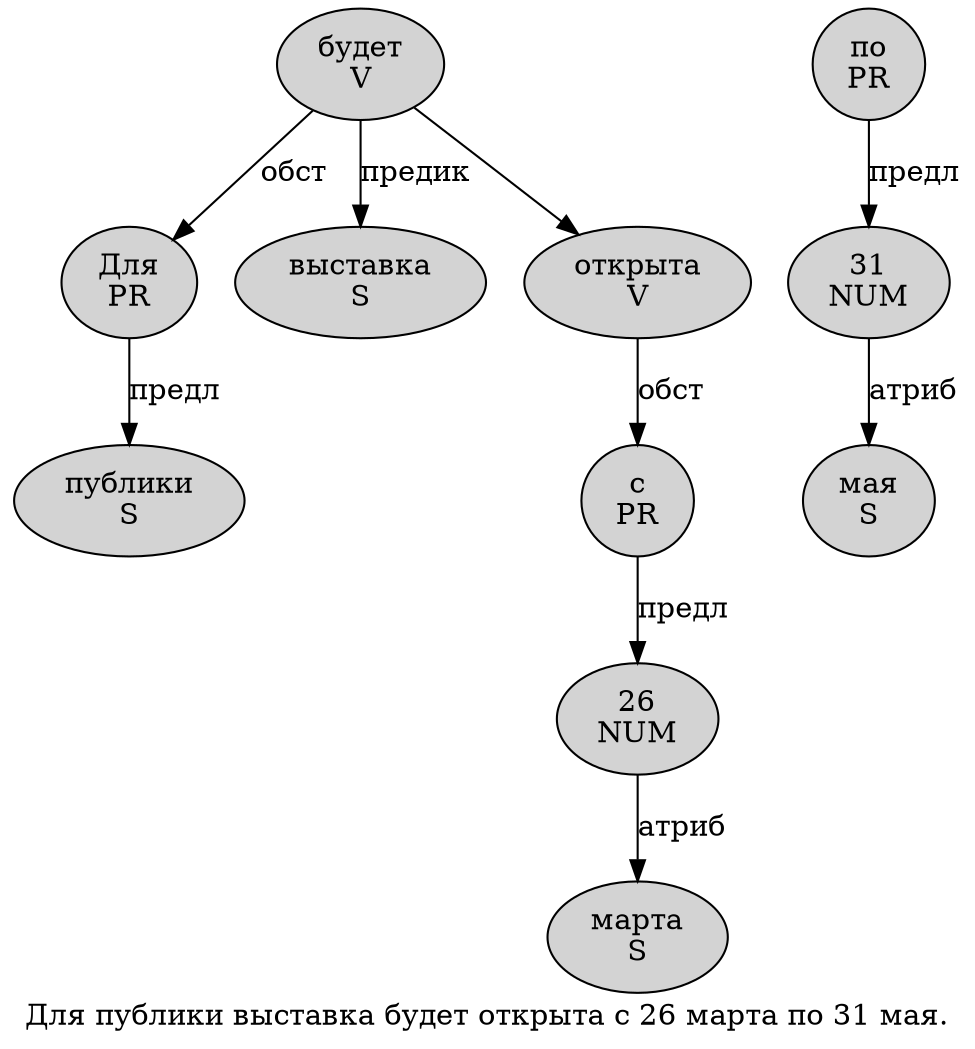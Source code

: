 digraph SENTENCE_1101 {
	graph [label="Для публики выставка будет открыта с 26 марта по 31 мая."]
	node [style=filled]
		0 [label="Для
PR" color="" fillcolor=lightgray penwidth=1 shape=ellipse]
		1 [label="публики
S" color="" fillcolor=lightgray penwidth=1 shape=ellipse]
		2 [label="выставка
S" color="" fillcolor=lightgray penwidth=1 shape=ellipse]
		3 [label="будет
V" color="" fillcolor=lightgray penwidth=1 shape=ellipse]
		4 [label="открыта
V" color="" fillcolor=lightgray penwidth=1 shape=ellipse]
		5 [label="с
PR" color="" fillcolor=lightgray penwidth=1 shape=ellipse]
		6 [label="26
NUM" color="" fillcolor=lightgray penwidth=1 shape=ellipse]
		7 [label="марта
S" color="" fillcolor=lightgray penwidth=1 shape=ellipse]
		8 [label="по
PR" color="" fillcolor=lightgray penwidth=1 shape=ellipse]
		9 [label="31
NUM" color="" fillcolor=lightgray penwidth=1 shape=ellipse]
		10 [label="мая
S" color="" fillcolor=lightgray penwidth=1 shape=ellipse]
			8 -> 9 [label="предл"]
			4 -> 5 [label="обст"]
			0 -> 1 [label="предл"]
			3 -> 0 [label="обст"]
			3 -> 2 [label="предик"]
			3 -> 4
			9 -> 10 [label="атриб"]
			6 -> 7 [label="атриб"]
			5 -> 6 [label="предл"]
}